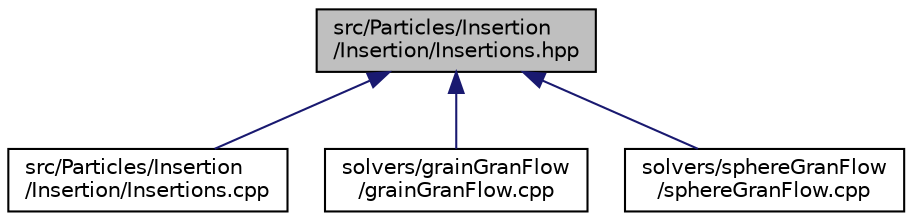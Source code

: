 digraph "src/Particles/Insertion/Insertion/Insertions.hpp"
{
 // LATEX_PDF_SIZE
  edge [fontname="Helvetica",fontsize="10",labelfontname="Helvetica",labelfontsize="10"];
  node [fontname="Helvetica",fontsize="10",shape=record];
  Node1 [label="src/Particles/Insertion\l/Insertion/Insertions.hpp",height=0.2,width=0.4,color="black", fillcolor="grey75", style="filled", fontcolor="black",tooltip=" "];
  Node1 -> Node2 [dir="back",color="midnightblue",fontsize="10",style="solid",fontname="Helvetica"];
  Node2 [label="src/Particles/Insertion\l/Insertion/Insertions.cpp",height=0.2,width=0.4,color="black", fillcolor="white", style="filled",URL="$Insertions_8cpp.html",tooltip=" "];
  Node1 -> Node3 [dir="back",color="midnightblue",fontsize="10",style="solid",fontname="Helvetica"];
  Node3 [label="solvers/grainGranFlow\l/grainGranFlow.cpp",height=0.2,width=0.4,color="black", fillcolor="white", style="filled",URL="$grainGranFlow_8cpp.html",tooltip=" "];
  Node1 -> Node4 [dir="back",color="midnightblue",fontsize="10",style="solid",fontname="Helvetica"];
  Node4 [label="solvers/sphereGranFlow\l/sphereGranFlow.cpp",height=0.2,width=0.4,color="black", fillcolor="white", style="filled",URL="$sphereGranFlow_8cpp.html",tooltip="sphereGranFlow solver"];
}
